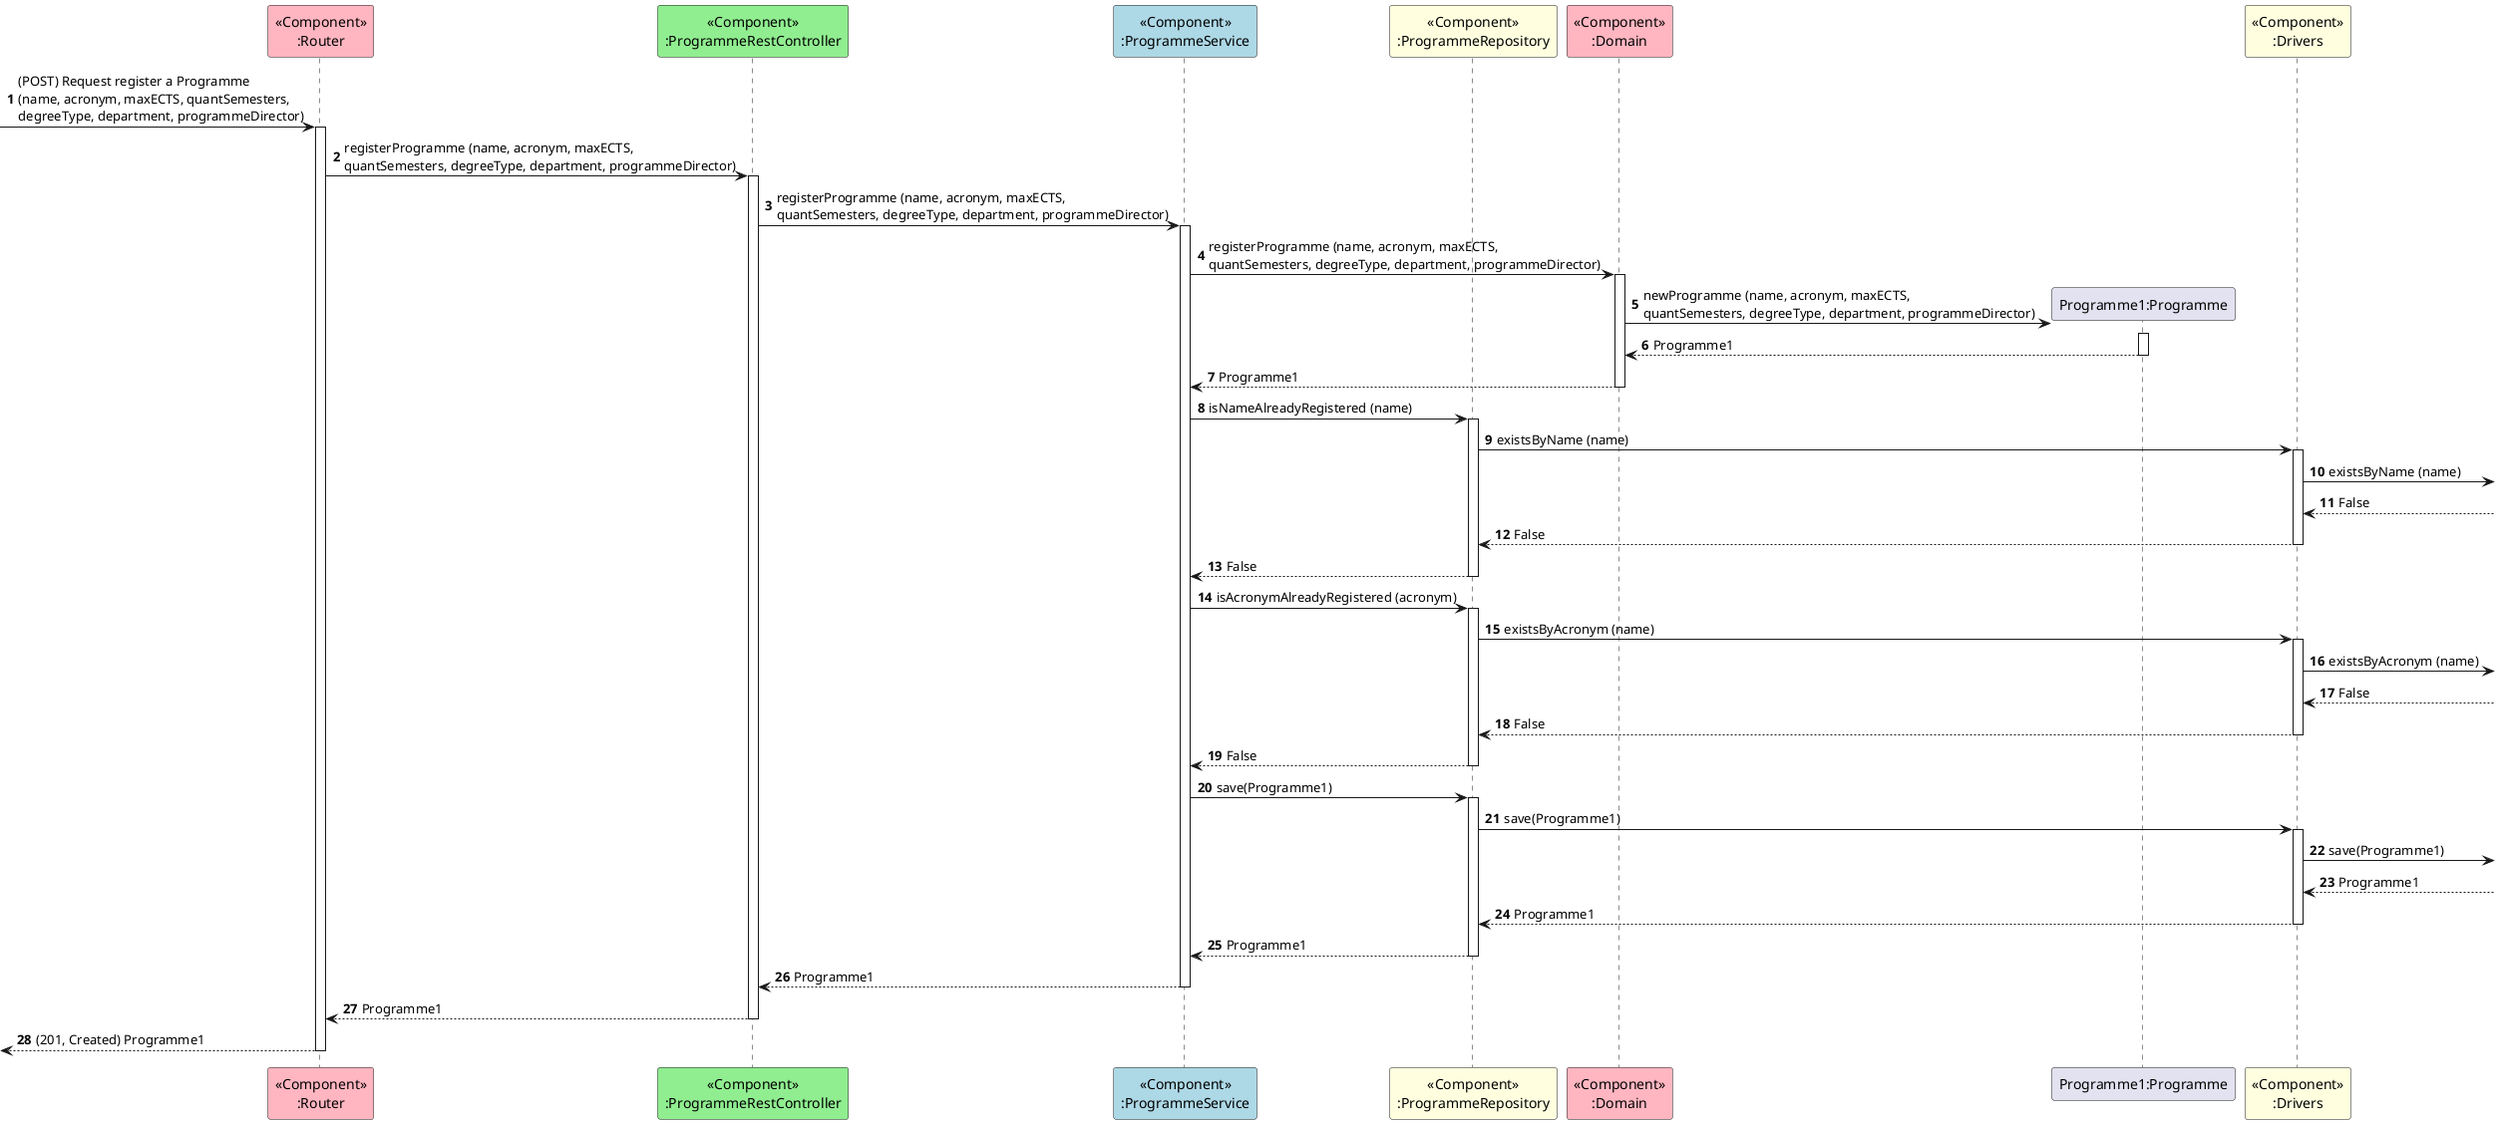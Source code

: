@startuml

autonumber

participant "<<Component>>\n:Router" as RT #lightpink
participant "<<Component>>\n:ProgrammeRestController" as C #lightgreen
participant "<<Component>>\n:ProgrammeService" as S #lightblue
participant "<<Component>>\n:ProgrammeRepository" as R #lightyellow
participant "<<Component>>\n:Domain" as D #lightpink
participant "Programme1:Programme" as P
participant "<<Component>>\n:Drivers" as Drivers #lightyellow

-> RT ++: (POST) Request register a Programme \n(name, acronym, maxECTS, quantSemesters, \ndegreeType, department, programmeDirector)

RT -> C ++: registerProgramme (name, acronym, maxECTS, \nquantSemesters, degreeType, department, programmeDirector)
C -> S ++: registerProgramme (name, acronym, maxECTS, \nquantSemesters, degreeType, department, programmeDirector)

S -> D ++: registerProgramme (name, acronym, maxECTS, \nquantSemesters, degreeType, department, programmeDirector)
D -> P** : newProgramme (name, acronym, maxECTS, \nquantSemesters, degreeType, department, programmeDirector)
activate P
P --> D: Programme1
deactivate P
D --> S --: Programme1

S -> R ++: isNameAlreadyRegistered (name)
R -> Drivers ++: existsByName (name)
Drivers -> : existsByName (name)
Drivers <-- : False
Drivers --> R --: False
R --> S --: False

S -> R ++: isAcronymAlreadyRegistered (acronym)
R -> Drivers ++: existsByAcronym (name)
Drivers -> : existsByAcronym (name)
Drivers <-- : False
Drivers --> R --: False
R --> S --: False

S -> R ++: save(Programme1)
R -> Drivers ++: save(Programme1)
Drivers -> : save(Programme1)
Drivers <-- : Programme1
Drivers --> R --: Programme1
R --> S --: Programme1

S --> C --: Programme1
C --> RT --: Programme1
<-- RT --: (201, Created) Programme1
@enduml